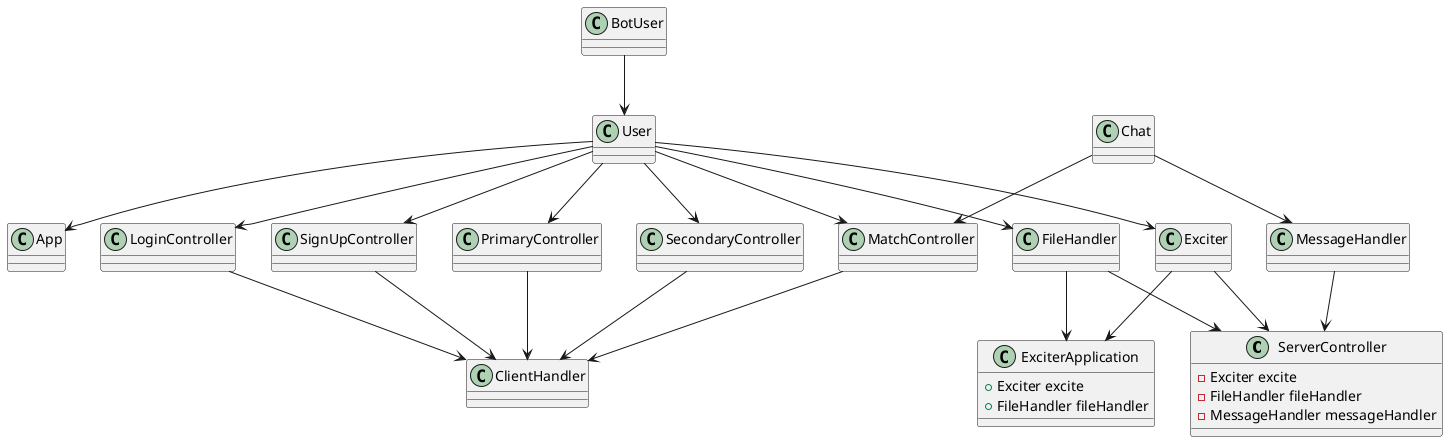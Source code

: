 @startuml restserver

class ServerController {
    -Exciter excite
    -FileHandler fileHandler
    -MessageHandler messageHandler

}

class ExciterApplication{
    +Exciter excite
    +FileHandler fileHandler

}

class User{

}

class BotUser{

}

class Exciter{

}

class FileHandler{

}

class MessageHandler{
    
}

class App{
}

class ClientHandler{

}

class LoginController{

}

class SignUpController{

}

class PrimaryController{

}
class SecondaryController{

}
class MatchController{

}

class Chat{

}

BotUser --> User
User -->Exciter
Exciter --> ServerController
User --> FileHandler
FileHandler --> ServerController
MessageHandler --> ServerController
Exciter --> ExciterApplication
FileHandler --> ExciterApplication
User --> App
LoginController --> ClientHandler
SignUpController --> ClientHandler
PrimaryController --> ClientHandler
SecondaryController --> ClientHandler
MatchController --> ClientHandler
User --> LoginController
User --> MatchController
Chat --> MatchController
User --> PrimaryController
User --> SecondaryController
User --> SignUpController
Chat --> MessageHandler






@enduml
